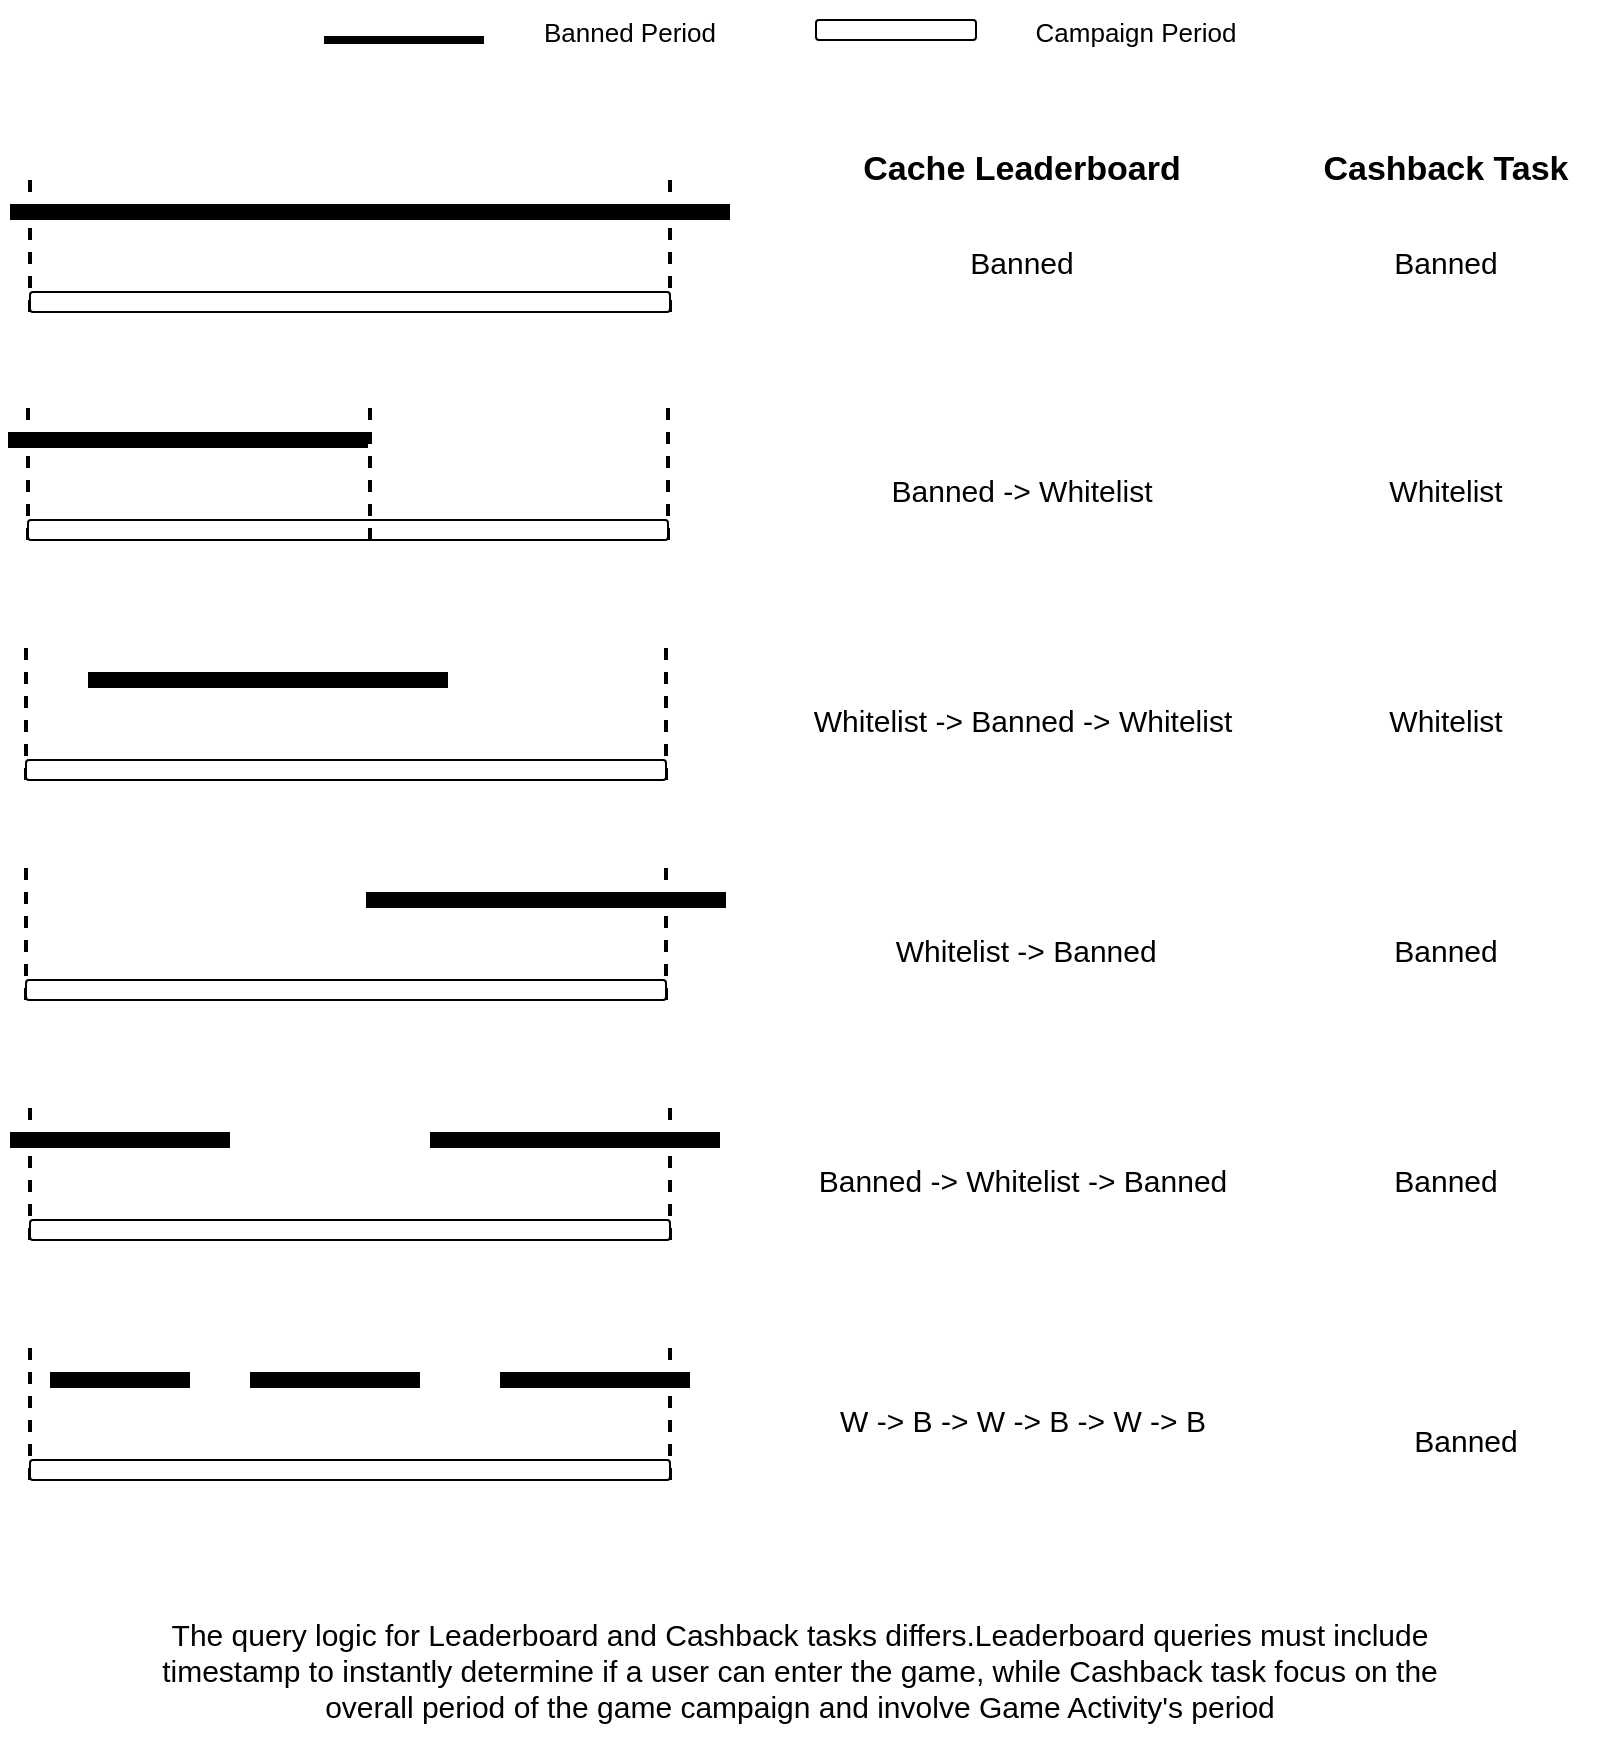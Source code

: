 <mxfile version="25.0.1">
  <diagram name="第 1 页" id="5IompFRhn0-gLP5wTmyp">
    <mxGraphModel dx="1200" dy="778" grid="1" gridSize="10" guides="1" tooltips="1" connect="1" arrows="1" fold="1" page="1" pageScale="1" pageWidth="850" pageHeight="1100" math="0" shadow="0">
      <root>
        <mxCell id="0" />
        <mxCell id="1" parent="0" />
        <mxCell id="aH2Rv0B-jiOkKJzNCPrf-12" value="" style="endArrow=none;html=1;rounded=0;strokeWidth=8;" edge="1" parent="1">
          <mxGeometry width="50" height="50" relative="1" as="geometry">
            <mxPoint x="30" y="146" as="sourcePoint" />
            <mxPoint x="390" y="146" as="targetPoint" />
          </mxGeometry>
        </mxCell>
        <mxCell id="aH2Rv0B-jiOkKJzNCPrf-13" value="" style="endArrow=none;html=1;rounded=0;dashed=1;strokeWidth=2;" edge="1" parent="1">
          <mxGeometry width="50" height="50" relative="1" as="geometry">
            <mxPoint x="40" y="196" as="sourcePoint" />
            <mxPoint x="40" y="126" as="targetPoint" />
          </mxGeometry>
        </mxCell>
        <mxCell id="aH2Rv0B-jiOkKJzNCPrf-14" value="" style="endArrow=none;html=1;rounded=0;dashed=1;strokeWidth=2;" edge="1" parent="1">
          <mxGeometry width="50" height="50" relative="1" as="geometry">
            <mxPoint x="360" y="196" as="sourcePoint" />
            <mxPoint x="360" y="126" as="targetPoint" />
          </mxGeometry>
        </mxCell>
        <mxCell id="aH2Rv0B-jiOkKJzNCPrf-15" value="" style="rounded=1;whiteSpace=wrap;html=1;" vertex="1" parent="1">
          <mxGeometry x="40" y="186" width="320" height="10" as="geometry" />
        </mxCell>
        <mxCell id="aH2Rv0B-jiOkKJzNCPrf-16" value="" style="endArrow=none;html=1;rounded=0;strokeWidth=4;" edge="1" parent="1">
          <mxGeometry width="50" height="50" relative="1" as="geometry">
            <mxPoint x="187" y="60" as="sourcePoint" />
            <mxPoint x="267" y="60" as="targetPoint" />
          </mxGeometry>
        </mxCell>
        <mxCell id="aH2Rv0B-jiOkKJzNCPrf-17" value="" style="rounded=1;whiteSpace=wrap;html=1;" vertex="1" parent="1">
          <mxGeometry x="433" y="50" width="80" height="10" as="geometry" />
        </mxCell>
        <mxCell id="aH2Rv0B-jiOkKJzNCPrf-19" value="&lt;font style=&quot;font-size: 13px;&quot;&gt;Banned Period&lt;/font&gt;" style="text;strokeColor=none;align=center;fillColor=none;html=1;verticalAlign=middle;whiteSpace=wrap;rounded=0;fontSize=15;" vertex="1" parent="1">
          <mxGeometry x="270" y="40" width="140" height="30" as="geometry" />
        </mxCell>
        <mxCell id="aH2Rv0B-jiOkKJzNCPrf-20" value="&lt;font style=&quot;font-size: 13px;&quot;&gt;Campaign Period&lt;/font&gt;" style="text;strokeColor=none;align=center;fillColor=none;html=1;verticalAlign=middle;whiteSpace=wrap;rounded=0;fontSize=15;" vertex="1" parent="1">
          <mxGeometry x="523" y="40" width="140" height="30" as="geometry" />
        </mxCell>
        <mxCell id="aH2Rv0B-jiOkKJzNCPrf-22" value="" style="endArrow=none;html=1;rounded=0;strokeWidth=8;" edge="1" parent="1">
          <mxGeometry width="50" height="50" relative="1" as="geometry">
            <mxPoint x="29" y="260" as="sourcePoint" />
            <mxPoint x="209" y="260" as="targetPoint" />
          </mxGeometry>
        </mxCell>
        <mxCell id="aH2Rv0B-jiOkKJzNCPrf-23" value="" style="endArrow=none;html=1;rounded=0;dashed=1;strokeWidth=2;" edge="1" parent="1">
          <mxGeometry width="50" height="50" relative="1" as="geometry">
            <mxPoint x="39" y="310" as="sourcePoint" />
            <mxPoint x="39" y="240" as="targetPoint" />
          </mxGeometry>
        </mxCell>
        <mxCell id="aH2Rv0B-jiOkKJzNCPrf-24" value="" style="endArrow=none;html=1;rounded=0;dashed=1;strokeWidth=2;" edge="1" parent="1">
          <mxGeometry width="50" height="50" relative="1" as="geometry">
            <mxPoint x="359" y="310" as="sourcePoint" />
            <mxPoint x="359" y="240" as="targetPoint" />
          </mxGeometry>
        </mxCell>
        <mxCell id="aH2Rv0B-jiOkKJzNCPrf-25" value="" style="rounded=1;whiteSpace=wrap;html=1;" vertex="1" parent="1">
          <mxGeometry x="39" y="300" width="320" height="10" as="geometry" />
        </mxCell>
        <mxCell id="aH2Rv0B-jiOkKJzNCPrf-26" value="" style="endArrow=none;html=1;rounded=0;strokeWidth=8;" edge="1" parent="1">
          <mxGeometry width="50" height="50" relative="1" as="geometry">
            <mxPoint x="69" y="380" as="sourcePoint" />
            <mxPoint x="249" y="380" as="targetPoint" />
          </mxGeometry>
        </mxCell>
        <mxCell id="aH2Rv0B-jiOkKJzNCPrf-27" value="" style="endArrow=none;html=1;rounded=0;dashed=1;strokeWidth=2;" edge="1" parent="1">
          <mxGeometry width="50" height="50" relative="1" as="geometry">
            <mxPoint x="38" y="430" as="sourcePoint" />
            <mxPoint x="38" y="360" as="targetPoint" />
          </mxGeometry>
        </mxCell>
        <mxCell id="aH2Rv0B-jiOkKJzNCPrf-28" value="" style="endArrow=none;html=1;rounded=0;dashed=1;strokeWidth=2;" edge="1" parent="1">
          <mxGeometry width="50" height="50" relative="1" as="geometry">
            <mxPoint x="358" y="430" as="sourcePoint" />
            <mxPoint x="358" y="360" as="targetPoint" />
          </mxGeometry>
        </mxCell>
        <mxCell id="aH2Rv0B-jiOkKJzNCPrf-29" value="" style="rounded=1;whiteSpace=wrap;html=1;" vertex="1" parent="1">
          <mxGeometry x="38" y="420" width="320" height="10" as="geometry" />
        </mxCell>
        <mxCell id="aH2Rv0B-jiOkKJzNCPrf-30" value="" style="endArrow=none;html=1;rounded=0;strokeWidth=8;" edge="1" parent="1">
          <mxGeometry width="50" height="50" relative="1" as="geometry">
            <mxPoint x="208" y="490" as="sourcePoint" />
            <mxPoint x="388" y="490" as="targetPoint" />
          </mxGeometry>
        </mxCell>
        <mxCell id="aH2Rv0B-jiOkKJzNCPrf-31" value="" style="endArrow=none;html=1;rounded=0;dashed=1;strokeWidth=2;" edge="1" parent="1">
          <mxGeometry width="50" height="50" relative="1" as="geometry">
            <mxPoint x="38" y="540" as="sourcePoint" />
            <mxPoint x="38" y="470" as="targetPoint" />
          </mxGeometry>
        </mxCell>
        <mxCell id="aH2Rv0B-jiOkKJzNCPrf-32" value="" style="endArrow=none;html=1;rounded=0;dashed=1;strokeWidth=2;" edge="1" parent="1">
          <mxGeometry width="50" height="50" relative="1" as="geometry">
            <mxPoint x="358" y="540" as="sourcePoint" />
            <mxPoint x="358" y="470" as="targetPoint" />
          </mxGeometry>
        </mxCell>
        <mxCell id="aH2Rv0B-jiOkKJzNCPrf-33" value="" style="rounded=1;whiteSpace=wrap;html=1;" vertex="1" parent="1">
          <mxGeometry x="38" y="530" width="320" height="10" as="geometry" />
        </mxCell>
        <mxCell id="aH2Rv0B-jiOkKJzNCPrf-34" value="" style="endArrow=none;html=1;rounded=0;strokeWidth=8;" edge="1" parent="1">
          <mxGeometry width="50" height="50" relative="1" as="geometry">
            <mxPoint x="30" y="610" as="sourcePoint" />
            <mxPoint x="140" y="610" as="targetPoint" />
            <Array as="points">
              <mxPoint x="100" y="610" />
            </Array>
          </mxGeometry>
        </mxCell>
        <mxCell id="aH2Rv0B-jiOkKJzNCPrf-35" value="" style="endArrow=none;html=1;rounded=0;dashed=1;strokeWidth=2;" edge="1" parent="1">
          <mxGeometry width="50" height="50" relative="1" as="geometry">
            <mxPoint x="40" y="660" as="sourcePoint" />
            <mxPoint x="40" y="590" as="targetPoint" />
          </mxGeometry>
        </mxCell>
        <mxCell id="aH2Rv0B-jiOkKJzNCPrf-36" value="" style="endArrow=none;html=1;rounded=0;dashed=1;strokeWidth=2;" edge="1" parent="1">
          <mxGeometry width="50" height="50" relative="1" as="geometry">
            <mxPoint x="360" y="660" as="sourcePoint" />
            <mxPoint x="360" y="590" as="targetPoint" />
          </mxGeometry>
        </mxCell>
        <mxCell id="aH2Rv0B-jiOkKJzNCPrf-37" value="" style="rounded=1;whiteSpace=wrap;html=1;" vertex="1" parent="1">
          <mxGeometry x="40" y="650" width="320" height="10" as="geometry" />
        </mxCell>
        <mxCell id="aH2Rv0B-jiOkKJzNCPrf-38" value="" style="endArrow=none;html=1;rounded=0;strokeWidth=8;" edge="1" parent="1">
          <mxGeometry width="50" height="50" relative="1" as="geometry">
            <mxPoint x="300" y="610" as="sourcePoint" />
            <mxPoint x="385" y="610" as="targetPoint" />
            <Array as="points">
              <mxPoint x="240" y="610" />
              <mxPoint x="300" y="610" />
            </Array>
          </mxGeometry>
        </mxCell>
        <mxCell id="aH2Rv0B-jiOkKJzNCPrf-39" value="" style="endArrow=none;html=1;rounded=0;strokeWidth=8;" edge="1" parent="1">
          <mxGeometry width="50" height="50" relative="1" as="geometry">
            <mxPoint x="50" y="730" as="sourcePoint" />
            <mxPoint x="110" y="730" as="targetPoint" />
            <Array as="points">
              <mxPoint x="120" y="730" />
            </Array>
          </mxGeometry>
        </mxCell>
        <mxCell id="aH2Rv0B-jiOkKJzNCPrf-40" value="" style="endArrow=none;html=1;rounded=0;dashed=1;strokeWidth=2;" edge="1" parent="1">
          <mxGeometry width="50" height="50" relative="1" as="geometry">
            <mxPoint x="40" y="780" as="sourcePoint" />
            <mxPoint x="40" y="710" as="targetPoint" />
          </mxGeometry>
        </mxCell>
        <mxCell id="aH2Rv0B-jiOkKJzNCPrf-41" value="" style="endArrow=none;html=1;rounded=0;dashed=1;strokeWidth=2;" edge="1" parent="1">
          <mxGeometry width="50" height="50" relative="1" as="geometry">
            <mxPoint x="360" y="780" as="sourcePoint" />
            <mxPoint x="360" y="710" as="targetPoint" />
          </mxGeometry>
        </mxCell>
        <mxCell id="aH2Rv0B-jiOkKJzNCPrf-42" value="" style="rounded=1;whiteSpace=wrap;html=1;" vertex="1" parent="1">
          <mxGeometry x="40" y="770" width="320" height="10" as="geometry" />
        </mxCell>
        <mxCell id="aH2Rv0B-jiOkKJzNCPrf-43" value="" style="endArrow=none;html=1;rounded=0;strokeWidth=8;" edge="1" parent="1">
          <mxGeometry width="50" height="50" relative="1" as="geometry">
            <mxPoint x="150" y="730" as="sourcePoint" />
            <mxPoint x="235" y="730" as="targetPoint" />
            <Array as="points">
              <mxPoint x="170" y="730" />
              <mxPoint x="150" y="730" />
            </Array>
          </mxGeometry>
        </mxCell>
        <mxCell id="aH2Rv0B-jiOkKJzNCPrf-44" value="" style="endArrow=none;html=1;rounded=0;strokeWidth=8;" edge="1" parent="1">
          <mxGeometry width="50" height="50" relative="1" as="geometry">
            <mxPoint x="275" y="730" as="sourcePoint" />
            <mxPoint x="370" y="730" as="targetPoint" />
            <Array as="points">
              <mxPoint x="295" y="730" />
              <mxPoint x="275" y="730" />
              <mxPoint x="335" y="730" />
            </Array>
          </mxGeometry>
        </mxCell>
        <mxCell id="aH2Rv0B-jiOkKJzNCPrf-45" value="&lt;font style=&quot;font-size: 17px;&quot;&gt;&lt;b&gt;Cache Leaderboard&lt;/b&gt;&lt;/font&gt;" style="text;strokeColor=none;align=center;fillColor=none;html=1;verticalAlign=middle;whiteSpace=wrap;rounded=0;fontSize=15;" vertex="1" parent="1">
          <mxGeometry x="451" y="105" width="170" height="40" as="geometry" />
        </mxCell>
        <mxCell id="aH2Rv0B-jiOkKJzNCPrf-47" value="Banned -&amp;gt; Whitelist" style="text;strokeColor=none;align=center;fillColor=none;html=1;verticalAlign=middle;whiteSpace=wrap;rounded=0;fontSize=15;" vertex="1" parent="1">
          <mxGeometry x="466" y="270" width="140" height="30" as="geometry" />
        </mxCell>
        <mxCell id="aH2Rv0B-jiOkKJzNCPrf-48" value="Whitelist" style="text;strokeColor=none;align=center;fillColor=none;html=1;verticalAlign=middle;whiteSpace=wrap;rounded=0;fontSize=15;" vertex="1" parent="1">
          <mxGeometry x="678" y="385" width="140" height="30" as="geometry" />
        </mxCell>
        <mxCell id="aH2Rv0B-jiOkKJzNCPrf-49" value="&lt;font style=&quot;font-size: 17px;&quot;&gt;&lt;b&gt;Cashback Task&lt;br&gt;&lt;/b&gt;&lt;/font&gt;" style="text;strokeColor=none;align=center;fillColor=none;html=1;verticalAlign=middle;whiteSpace=wrap;rounded=0;fontSize=15;" vertex="1" parent="1">
          <mxGeometry x="663" y="105" width="170" height="40" as="geometry" />
        </mxCell>
        <mxCell id="aH2Rv0B-jiOkKJzNCPrf-52" value="Banned" style="text;strokeColor=none;align=center;fillColor=none;html=1;verticalAlign=middle;whiteSpace=wrap;rounded=0;fontSize=15;" vertex="1" parent="1">
          <mxGeometry x="678" y="156" width="140" height="30" as="geometry" />
        </mxCell>
        <mxCell id="aH2Rv0B-jiOkKJzNCPrf-53" value="Banned" style="text;strokeColor=none;align=center;fillColor=none;html=1;verticalAlign=middle;whiteSpace=wrap;rounded=0;fontSize=15;" vertex="1" parent="1">
          <mxGeometry x="466" y="156" width="140" height="30" as="geometry" />
        </mxCell>
        <mxCell id="aH2Rv0B-jiOkKJzNCPrf-54" value="" style="endArrow=none;html=1;rounded=0;dashed=1;strokeWidth=2;" edge="1" parent="1">
          <mxGeometry width="50" height="50" relative="1" as="geometry">
            <mxPoint x="210" y="310" as="sourcePoint" />
            <mxPoint x="210" y="240" as="targetPoint" />
          </mxGeometry>
        </mxCell>
        <mxCell id="aH2Rv0B-jiOkKJzNCPrf-55" value="Whitelist -&amp;gt; Banned -&amp;gt; Whitelist" style="text;strokeColor=none;align=center;fillColor=none;html=1;verticalAlign=middle;whiteSpace=wrap;rounded=0;fontSize=15;" vertex="1" parent="1">
          <mxGeometry x="428.5" y="380" width="215" height="40" as="geometry" />
        </mxCell>
        <mxCell id="aH2Rv0B-jiOkKJzNCPrf-57" value="Whitelist" style="text;strokeColor=none;align=center;fillColor=none;html=1;verticalAlign=middle;whiteSpace=wrap;rounded=0;fontSize=15;" vertex="1" parent="1">
          <mxGeometry x="678" y="270" width="140" height="30" as="geometry" />
        </mxCell>
        <mxCell id="aH2Rv0B-jiOkKJzNCPrf-58" value="&amp;nbsp;Whitelist -&amp;gt; Banned" style="text;strokeColor=none;align=center;fillColor=none;html=1;verticalAlign=middle;whiteSpace=wrap;rounded=0;fontSize=15;" vertex="1" parent="1">
          <mxGeometry x="466" y="500" width="140" height="30" as="geometry" />
        </mxCell>
        <mxCell id="aH2Rv0B-jiOkKJzNCPrf-59" value="Banned" style="text;strokeColor=none;align=center;fillColor=none;html=1;verticalAlign=middle;whiteSpace=wrap;rounded=0;fontSize=15;" vertex="1" parent="1">
          <mxGeometry x="678" y="615" width="140" height="30" as="geometry" />
        </mxCell>
        <mxCell id="aH2Rv0B-jiOkKJzNCPrf-60" value="Banned -&amp;gt; Whitelist -&amp;gt; Banned" style="text;strokeColor=none;align=center;fillColor=none;html=1;verticalAlign=middle;whiteSpace=wrap;rounded=0;fontSize=15;" vertex="1" parent="1">
          <mxGeometry x="428.5" y="610" width="215" height="40" as="geometry" />
        </mxCell>
        <mxCell id="aH2Rv0B-jiOkKJzNCPrf-61" value="Banned" style="text;strokeColor=none;align=center;fillColor=none;html=1;verticalAlign=middle;whiteSpace=wrap;rounded=0;fontSize=15;" vertex="1" parent="1">
          <mxGeometry x="678" y="500" width="140" height="30" as="geometry" />
        </mxCell>
        <mxCell id="aH2Rv0B-jiOkKJzNCPrf-62" value="W -&amp;gt; B -&amp;gt; W -&amp;gt; B -&amp;gt; W -&amp;gt; B" style="text;strokeColor=none;align=center;fillColor=none;html=1;verticalAlign=middle;whiteSpace=wrap;rounded=0;fontSize=15;" vertex="1" parent="1">
          <mxGeometry x="428.5" y="730" width="215" height="40" as="geometry" />
        </mxCell>
        <mxCell id="aH2Rv0B-jiOkKJzNCPrf-63" value="The query logic for Leaderboard and Cashback tasks differs.Leaderboard queries must include timestamp to instantly determine if a user can enter the game, while Cashback task focus on the overall period of the game campaign and involve Game Activity&#39;s period " style="text;strokeColor=none;align=center;fillColor=none;html=1;verticalAlign=middle;whiteSpace=wrap;rounded=0;fontSize=15;" vertex="1" parent="1">
          <mxGeometry x="100" y="830" width="650" height="90" as="geometry" />
        </mxCell>
        <mxCell id="aH2Rv0B-jiOkKJzNCPrf-65" value="Banned" style="text;strokeColor=none;align=center;fillColor=none;html=1;verticalAlign=middle;whiteSpace=wrap;rounded=0;fontSize=15;" vertex="1" parent="1">
          <mxGeometry x="688" y="745" width="140" height="30" as="geometry" />
        </mxCell>
      </root>
    </mxGraphModel>
  </diagram>
</mxfile>
